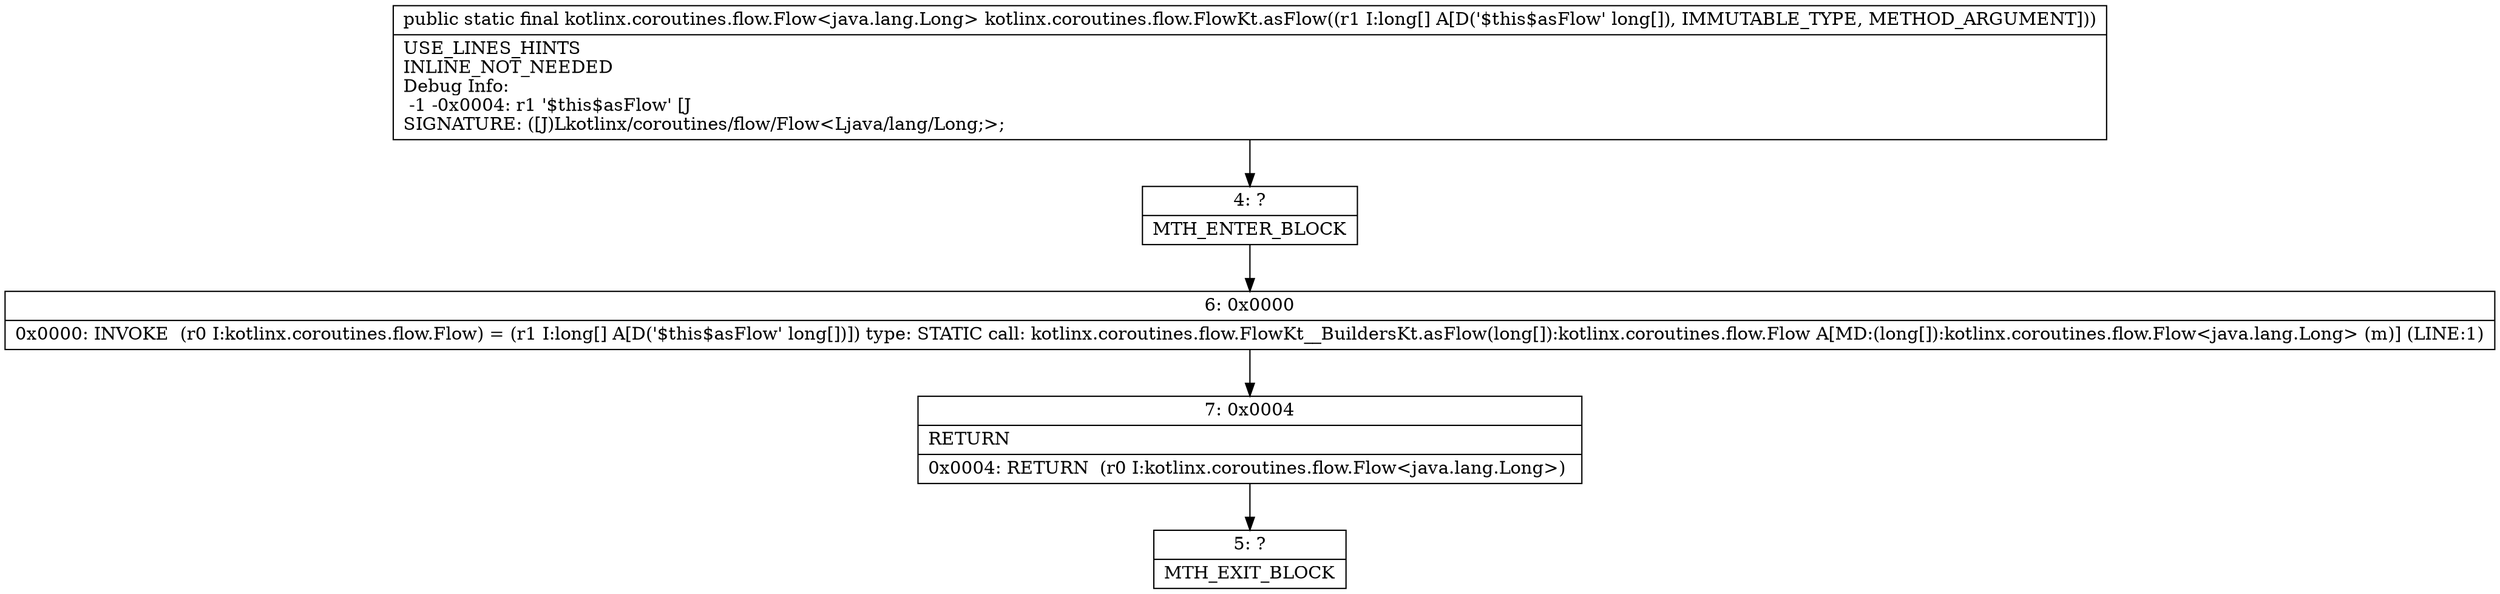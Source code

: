 digraph "CFG forkotlinx.coroutines.flow.FlowKt.asFlow([J)Lkotlinx\/coroutines\/flow\/Flow;" {
Node_4 [shape=record,label="{4\:\ ?|MTH_ENTER_BLOCK\l}"];
Node_6 [shape=record,label="{6\:\ 0x0000|0x0000: INVOKE  (r0 I:kotlinx.coroutines.flow.Flow) = (r1 I:long[] A[D('$this$asFlow' long[])]) type: STATIC call: kotlinx.coroutines.flow.FlowKt__BuildersKt.asFlow(long[]):kotlinx.coroutines.flow.Flow A[MD:(long[]):kotlinx.coroutines.flow.Flow\<java.lang.Long\> (m)] (LINE:1)\l}"];
Node_7 [shape=record,label="{7\:\ 0x0004|RETURN\l|0x0004: RETURN  (r0 I:kotlinx.coroutines.flow.Flow\<java.lang.Long\>) \l}"];
Node_5 [shape=record,label="{5\:\ ?|MTH_EXIT_BLOCK\l}"];
MethodNode[shape=record,label="{public static final kotlinx.coroutines.flow.Flow\<java.lang.Long\> kotlinx.coroutines.flow.FlowKt.asFlow((r1 I:long[] A[D('$this$asFlow' long[]), IMMUTABLE_TYPE, METHOD_ARGUMENT]))  | USE_LINES_HINTS\lINLINE_NOT_NEEDED\lDebug Info:\l  \-1 \-0x0004: r1 '$this$asFlow' [J\lSIGNATURE: ([J)Lkotlinx\/coroutines\/flow\/Flow\<Ljava\/lang\/Long;\>;\l}"];
MethodNode -> Node_4;Node_4 -> Node_6;
Node_6 -> Node_7;
Node_7 -> Node_5;
}

